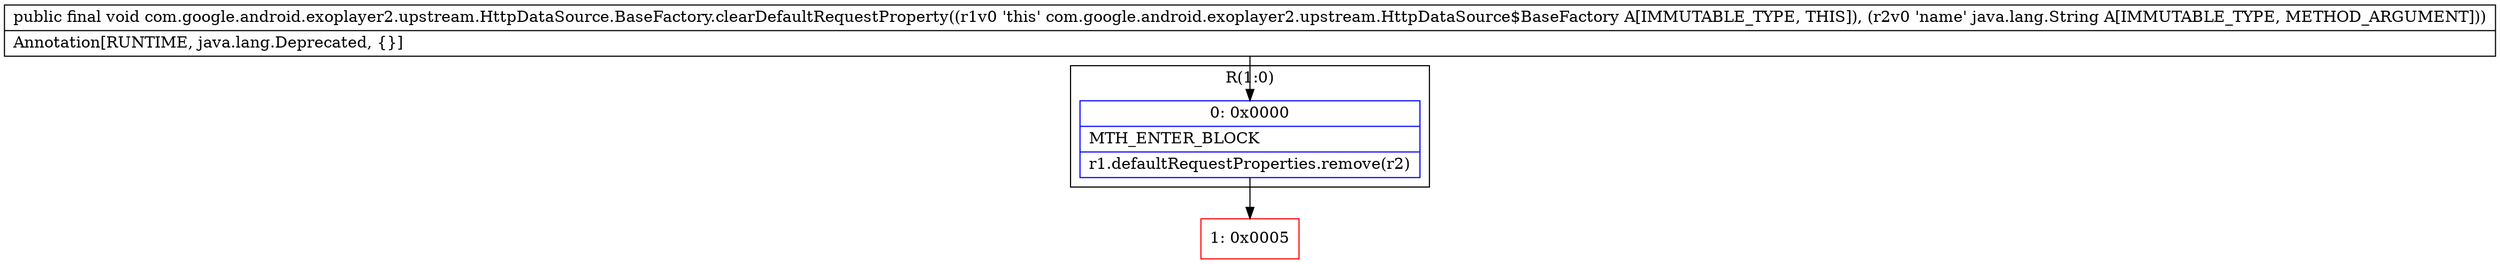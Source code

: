 digraph "CFG forcom.google.android.exoplayer2.upstream.HttpDataSource.BaseFactory.clearDefaultRequestProperty(Ljava\/lang\/String;)V" {
subgraph cluster_Region_1911943 {
label = "R(1:0)";
node [shape=record,color=blue];
Node_0 [shape=record,label="{0\:\ 0x0000|MTH_ENTER_BLOCK\l|r1.defaultRequestProperties.remove(r2)\l}"];
}
Node_1 [shape=record,color=red,label="{1\:\ 0x0005}"];
MethodNode[shape=record,label="{public final void com.google.android.exoplayer2.upstream.HttpDataSource.BaseFactory.clearDefaultRequestProperty((r1v0 'this' com.google.android.exoplayer2.upstream.HttpDataSource$BaseFactory A[IMMUTABLE_TYPE, THIS]), (r2v0 'name' java.lang.String A[IMMUTABLE_TYPE, METHOD_ARGUMENT]))  | Annotation[RUNTIME, java.lang.Deprecated, \{\}]\l}"];
MethodNode -> Node_0;
Node_0 -> Node_1;
}

